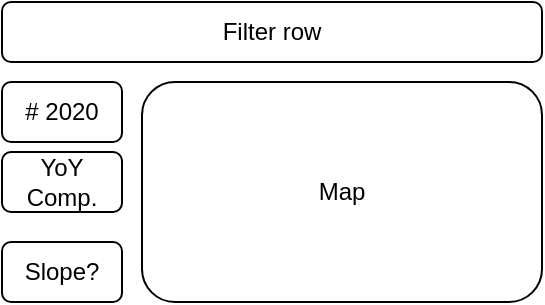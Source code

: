 <mxfile>
    <diagram id="yowrlgaX1Kdxxqxivsnb" name="layout">
        <mxGraphModel dx="942" dy="474" grid="1" gridSize="10" guides="1" tooltips="1" connect="1" arrows="1" fold="1" page="1" pageScale="1" pageWidth="850" pageHeight="1100" math="0" shadow="0">
            <root>
                <mxCell id="uwYrSNLBMI2gb99kesB4-0"/>
                <mxCell id="uwYrSNLBMI2gb99kesB4-1" parent="uwYrSNLBMI2gb99kesB4-0"/>
                <mxCell id="uwYrSNLBMI2gb99kesB4-2" value="Map" style="rounded=1;whiteSpace=wrap;html=1;" vertex="1" parent="uwYrSNLBMI2gb99kesB4-1">
                    <mxGeometry x="240" y="170" width="200" height="110" as="geometry"/>
                </mxCell>
                <mxCell id="uwYrSNLBMI2gb99kesB4-3" value="# 2020" style="rounded=1;whiteSpace=wrap;html=1;" vertex="1" parent="uwYrSNLBMI2gb99kesB4-1">
                    <mxGeometry x="170" y="170" width="60" height="30" as="geometry"/>
                </mxCell>
                <mxCell id="uwYrSNLBMI2gb99kesB4-4" value="YoY Comp." style="rounded=1;whiteSpace=wrap;html=1;" vertex="1" parent="uwYrSNLBMI2gb99kesB4-1">
                    <mxGeometry x="170" y="205" width="60" height="30" as="geometry"/>
                </mxCell>
                <mxCell id="uwYrSNLBMI2gb99kesB4-5" value="Filter row" style="rounded=1;whiteSpace=wrap;html=1;" vertex="1" parent="uwYrSNLBMI2gb99kesB4-1">
                    <mxGeometry x="170" y="130" width="270" height="30" as="geometry"/>
                </mxCell>
                <mxCell id="uwYrSNLBMI2gb99kesB4-6" value="Slope?" style="rounded=1;whiteSpace=wrap;html=1;" vertex="1" parent="uwYrSNLBMI2gb99kesB4-1">
                    <mxGeometry x="170" y="250" width="60" height="30" as="geometry"/>
                </mxCell>
            </root>
        </mxGraphModel>
    </diagram>
    <diagram id="iai2MzG02rngsawtCdba" name="yoy">
        <mxGraphModel dx="942" dy="474" grid="1" gridSize="10" guides="1" tooltips="1" connect="1" arrows="1" fold="1" page="1" pageScale="1" pageWidth="850" pageHeight="1100" math="0" shadow="0">
            <root>
                <mxCell id="0"/>
                <mxCell id="1" parent="0"/>
                <mxCell id="5" value="To create YoY comps" style="edgeStyle=orthogonalEdgeStyle;rounded=0;orthogonalLoop=1;jettySize=auto;html=1;entryX=0.5;entryY=0;entryDx=0;entryDy=0;" parent="1" source="2" target="3" edge="1">
                    <mxGeometry relative="1" as="geometry"/>
                </mxCell>
                <mxCell id="2" value="&lt;div style=&quot;text-align: center&quot;&gt;&lt;span&gt;when user makes selection, df_map constrained by any combo of&lt;/span&gt;&lt;/div&gt;&lt;ol&gt;&lt;li&gt;Neighborhood(s)&lt;/li&gt;&lt;li&gt;Crimes(s)&lt;/li&gt;&lt;li&gt;Occur date (days of year)&lt;/li&gt;&lt;/ol&gt;" style="rounded=1;whiteSpace=wrap;html=1;align=left;" parent="1" vertex="1">
                    <mxGeometry x="40" y="40" width="210" height="120" as="geometry"/>
                </mxCell>
                <mxCell id="3" value="&lt;div style=&quot;text-align: left&quot;&gt;&lt;ol&gt;&lt;li&gt;Constrain 2020 data by same neighborhoods, same crimes, same occur days&lt;/li&gt;&lt;li&gt;Aggregate both datasets&lt;/li&gt;&lt;li&gt;Merge&lt;/li&gt;&lt;li&gt;Calculate YoY comps&lt;/li&gt;&lt;li&gt;Return dataframe&lt;/li&gt;&lt;/ol&gt;&lt;/div&gt;" style="rounded=1;whiteSpace=wrap;html=1;align=left;" parent="1" vertex="1">
                    <mxGeometry x="40" y="230" width="220" height="140" as="geometry"/>
                </mxCell>
            </root>
        </mxGraphModel>
    </diagram>
    <diagram id="fnI3_iQXw4OiTnrx4XOU" name="update">
        <mxGraphModel dx="942" dy="474" grid="1" gridSize="10" guides="1" tooltips="1" connect="1" arrows="1" fold="1" page="1" pageScale="1" pageWidth="850" pageHeight="1100" math="0" shadow="0">
            <root>
                <mxCell id="6JDjqdKQVHiy1O1jxpU0-0"/>
                <mxCell id="6JDjqdKQVHiy1O1jxpU0-1" parent="6JDjqdKQVHiy1O1jxpU0-0"/>
                <mxCell id="6JDjqdKQVHiy1O1jxpU0-9" style="edgeStyle=orthogonalEdgeStyle;rounded=0;orthogonalLoop=1;jettySize=auto;html=1;entryX=0;entryY=0.5;entryDx=0;entryDy=0;" edge="1" parent="6JDjqdKQVHiy1O1jxpU0-1" source="6JDjqdKQVHiy1O1jxpU0-2">
                    <mxGeometry relative="1" as="geometry">
                        <mxPoint x="360" y="215" as="targetPoint"/>
                    </mxGeometry>
                </mxCell>
                <mxCell id="6JDjqdKQVHiy1O1jxpU0-2" value="" style="rounded=1;whiteSpace=wrap;html=1;" vertex="1" parent="6JDjqdKQVHiy1O1jxpU0-1">
                    <mxGeometry x="40" y="150" width="270" height="130" as="geometry"/>
                </mxCell>
                <mxCell id="6JDjqdKQVHiy1O1jxpU0-4" value="Execute Crime2Blob" style="text;html=1;strokeColor=none;fillColor=none;align=center;verticalAlign=middle;whiteSpace=wrap;rounded=0;" vertex="1" parent="6JDjqdKQVHiy1O1jxpU0-1">
                    <mxGeometry x="40" y="130" width="260" height="20" as="geometry"/>
                </mxCell>
                <mxCell id="6JDjqdKQVHiy1O1jxpU0-7" style="edgeStyle=orthogonalEdgeStyle;rounded=0;orthogonalLoop=1;jettySize=auto;html=1;entryX=0;entryY=0.5;entryDx=0;entryDy=0;" edge="1" parent="6JDjqdKQVHiy1O1jxpU0-1" source="6JDjqdKQVHiy1O1jxpU0-5">
                    <mxGeometry relative="1" as="geometry">
                        <mxPoint x="190" y="215" as="targetPoint"/>
                    </mxGeometry>
                </mxCell>
                <mxCell id="6JDjqdKQVHiy1O1jxpU0-5" value="Atlanta PD" style="rounded=1;whiteSpace=wrap;html=1;" vertex="1" parent="6JDjqdKQVHiy1O1jxpU0-1">
                    <mxGeometry x="70" y="185" width="65" height="60" as="geometry"/>
                </mxCell>
                <mxCell id="6JDjqdKQVHiy1O1jxpU0-21" style="edgeStyle=orthogonalEdgeStyle;rounded=0;orthogonalLoop=1;jettySize=auto;html=1;entryX=0;entryY=0.5;entryDx=0;entryDy=0;" edge="1" parent="6JDjqdKQVHiy1O1jxpU0-1" source="6JDjqdKQVHiy1O1jxpU0-15" target="6JDjqdKQVHiy1O1jxpU0-16">
                    <mxGeometry relative="1" as="geometry"/>
                </mxCell>
                <mxCell id="6JDjqdKQVHiy1O1jxpU0-15" value="Extract ZIP" style="rounded=1;whiteSpace=wrap;html=1;" vertex="1" parent="6JDjqdKQVHiy1O1jxpU0-1">
                    <mxGeometry x="365" y="185" width="120" height="60" as="geometry"/>
                </mxCell>
                <mxCell id="6JDjqdKQVHiy1O1jxpU0-16" value="" style="rounded=1;whiteSpace=wrap;html=1;" vertex="1" parent="6JDjqdKQVHiy1O1jxpU0-1">
                    <mxGeometry x="530" y="150" width="270" height="130" as="geometry"/>
                </mxCell>
                <mxCell id="6JDjqdKQVHiy1O1jxpU0-17" value="Execute Blob2Cosmos" style="text;html=1;strokeColor=none;fillColor=none;align=center;verticalAlign=middle;whiteSpace=wrap;rounded=0;" vertex="1" parent="6JDjqdKQVHiy1O1jxpU0-1">
                    <mxGeometry x="530" y="130" width="270" height="20" as="geometry"/>
                </mxCell>
                <mxCell id="6JDjqdKQVHiy1O1jxpU0-18" style="edgeStyle=orthogonalEdgeStyle;rounded=0;orthogonalLoop=1;jettySize=auto;html=1;entryX=0;entryY=0.5;entryDx=0;entryDy=0;" edge="1" parent="6JDjqdKQVHiy1O1jxpU0-1">
                    <mxGeometry relative="1" as="geometry">
                        <mxPoint x="628" y="215" as="sourcePoint"/>
                        <mxPoint x="690" y="215" as="targetPoint"/>
                    </mxGeometry>
                </mxCell>
                <mxCell id="6JDjqdKQVHiy1O1jxpU0-34" style="edgeStyle=orthogonalEdgeStyle;rounded=0;orthogonalLoop=1;jettySize=auto;html=1;entryX=0.469;entryY=-0.031;entryDx=0;entryDy=0;entryPerimeter=0;" edge="1" parent="6JDjqdKQVHiy1O1jxpU0-1" source="6JDjqdKQVHiy1O1jxpU0-22" target="6JDjqdKQVHiy1O1jxpU0-31">
                    <mxGeometry relative="1" as="geometry"/>
                </mxCell>
                <mxCell id="6JDjqdKQVHiy1O1jxpU0-22" value="" style="aspect=fixed;html=1;points=[];align=center;image;fontSize=12;image=img/lib/azure2/databases/Azure_Cosmos_DB.svg;" vertex="1" parent="6JDjqdKQVHiy1O1jxpU0-1">
                    <mxGeometry x="690" y="180" width="60" height="60" as="geometry"/>
                </mxCell>
                <mxCell id="6JDjqdKQVHiy1O1jxpU0-23" value="Raw" style="aspect=fixed;html=1;points=[];align=center;image;fontSize=12;image=img/lib/azure2/storage/Storage_Accounts.svg;" vertex="1" parent="6JDjqdKQVHiy1O1jxpU0-1">
                    <mxGeometry x="190" y="185" width="68.75" height="55" as="geometry"/>
                </mxCell>
                <mxCell id="6JDjqdKQVHiy1O1jxpU0-24" value="Raw" style="aspect=fixed;html=1;points=[];align=center;image;fontSize=12;image=img/lib/azure2/storage/Storage_Accounts.svg;" vertex="1" parent="6JDjqdKQVHiy1O1jxpU0-1">
                    <mxGeometry x="560" y="180" width="68.75" height="55" as="geometry"/>
                </mxCell>
                <mxCell id="6JDjqdKQVHiy1O1jxpU0-25" value="" style="aspect=fixed;html=1;points=[];align=center;image;fontSize=12;image=img/lib/azure2/compute/Function_Apps.svg;" vertex="1" parent="6JDjqdKQVHiy1O1jxpU0-1">
                    <mxGeometry x="50" y="116.47" width="38" height="33.53" as="geometry"/>
                </mxCell>
                <mxCell id="6JDjqdKQVHiy1O1jxpU0-27" value="" style="aspect=fixed;html=1;points=[];align=center;image;fontSize=12;image=img/lib/azure2/compute/Function_Apps.svg;" vertex="1" parent="6JDjqdKQVHiy1O1jxpU0-1">
                    <mxGeometry x="540" y="110" width="38" height="33.53" as="geometry"/>
                </mxCell>
                <mxCell id="6JDjqdKQVHiy1O1jxpU0-29" style="edgeStyle=orthogonalEdgeStyle;rounded=0;orthogonalLoop=1;jettySize=auto;html=1;entryX=0.5;entryY=0;entryDx=0;entryDy=0;" edge="1" parent="6JDjqdKQVHiy1O1jxpU0-1" source="6JDjqdKQVHiy1O1jxpU0-28" target="6JDjqdKQVHiy1O1jxpU0-4">
                    <mxGeometry relative="1" as="geometry"/>
                </mxCell>
                <mxCell id="6JDjqdKQVHiy1O1jxpU0-28" value="Every Friday morning" style="aspect=fixed;html=1;points=[];align=left;image;fontSize=12;image=img/lib/azure2/iot/Logic_Apps.svg;labelPosition=right;verticalLabelPosition=middle;verticalAlign=middle;" vertex="1" parent="6JDjqdKQVHiy1O1jxpU0-1">
                    <mxGeometry x="50" y="10.0" width="67" height="52" as="geometry"/>
                </mxCell>
                <mxCell id="6JDjqdKQVHiy1O1jxpU0-31" value="Atlanta Crime Web App" style="aspect=fixed;html=1;points=[];align=center;image;fontSize=12;image=img/lib/azure2/compute/App_Services.svg;" vertex="1" parent="6JDjqdKQVHiy1O1jxpU0-1">
                    <mxGeometry x="690" y="350" width="64" height="64" as="geometry"/>
                </mxCell>
            </root>
        </mxGraphModel>
    </diagram>
</mxfile>